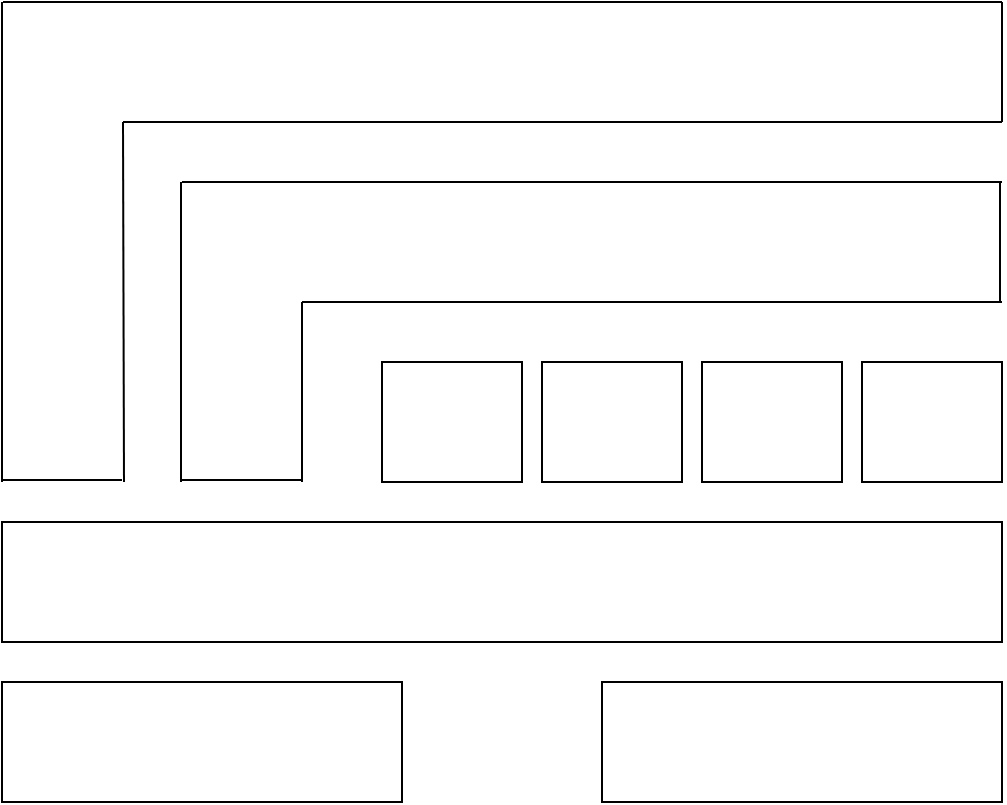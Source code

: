 <mxfile version="14.3.1" type="github"><diagram id="z9KdaniSTGUvGRFUfuk-" name="Page-1"><mxGraphModel dx="1350" dy="804" grid="1" gridSize="10" guides="1" tooltips="1" connect="1" arrows="1" fold="1" page="1" pageScale="1" pageWidth="850" pageHeight="1100" math="0" shadow="0"><root><mxCell id="0"/><mxCell id="1" parent="0"/><mxCell id="uTjSI-iE29oJg7wFXgOy-1" value="" style="rounded=0;whiteSpace=wrap;html=1;" vertex="1" parent="1"><mxGeometry x="240" y="380" width="500" height="60" as="geometry"/></mxCell><mxCell id="uTjSI-iE29oJg7wFXgOy-3" value="" style="rounded=0;whiteSpace=wrap;html=1;" vertex="1" parent="1"><mxGeometry x="240" y="460" width="200" height="60" as="geometry"/></mxCell><mxCell id="uTjSI-iE29oJg7wFXgOy-5" value="" style="rounded=0;whiteSpace=wrap;html=1;" vertex="1" parent="1"><mxGeometry x="670" y="300" width="70" height="60" as="geometry"/></mxCell><mxCell id="uTjSI-iE29oJg7wFXgOy-6" value="" style="rounded=0;whiteSpace=wrap;html=1;" vertex="1" parent="1"><mxGeometry x="430" y="300" width="70" height="60" as="geometry"/></mxCell><mxCell id="uTjSI-iE29oJg7wFXgOy-7" value="" style="rounded=0;whiteSpace=wrap;html=1;" vertex="1" parent="1"><mxGeometry x="510" y="300" width="70" height="60" as="geometry"/></mxCell><mxCell id="uTjSI-iE29oJg7wFXgOy-8" value="" style="rounded=0;whiteSpace=wrap;html=1;" vertex="1" parent="1"><mxGeometry x="590" y="300" width="70" height="60" as="geometry"/></mxCell><mxCell id="uTjSI-iE29oJg7wFXgOy-10" value="" style="rounded=0;whiteSpace=wrap;html=1;" vertex="1" parent="1"><mxGeometry x="540" y="460" width="200" height="60" as="geometry"/></mxCell><mxCell id="uTjSI-iE29oJg7wFXgOy-12" value="" style="endArrow=none;html=1;" edge="1" parent="1"><mxGeometry width="50" height="50" relative="1" as="geometry"><mxPoint x="390" y="360" as="sourcePoint"/><mxPoint x="390" y="270" as="targetPoint"/></mxGeometry></mxCell><mxCell id="uTjSI-iE29oJg7wFXgOy-14" value="" style="endArrow=none;html=1;" edge="1" parent="1"><mxGeometry width="50" height="50" relative="1" as="geometry"><mxPoint x="390" y="270" as="sourcePoint"/><mxPoint x="740" y="270" as="targetPoint"/></mxGeometry></mxCell><mxCell id="uTjSI-iE29oJg7wFXgOy-15" value="" style="endArrow=none;html=1;" edge="1" parent="1"><mxGeometry width="50" height="50" relative="1" as="geometry"><mxPoint x="739" y="210" as="sourcePoint"/><mxPoint x="739" y="270" as="targetPoint"/></mxGeometry></mxCell><mxCell id="uTjSI-iE29oJg7wFXgOy-16" value="" style="endArrow=none;html=1;" edge="1" parent="1"><mxGeometry width="50" height="50" relative="1" as="geometry"><mxPoint x="330" y="359" as="sourcePoint"/><mxPoint x="390" y="359" as="targetPoint"/></mxGeometry></mxCell><mxCell id="uTjSI-iE29oJg7wFXgOy-17" value="" style="endArrow=none;html=1;" edge="1" parent="1"><mxGeometry width="50" height="50" relative="1" as="geometry"><mxPoint x="329.5" y="360" as="sourcePoint"/><mxPoint x="329.5" y="210" as="targetPoint"/></mxGeometry></mxCell><mxCell id="uTjSI-iE29oJg7wFXgOy-18" value="" style="endArrow=none;html=1;" edge="1" parent="1"><mxGeometry width="50" height="50" relative="1" as="geometry"><mxPoint x="330" y="210" as="sourcePoint"/><mxPoint x="740" y="210" as="targetPoint"/></mxGeometry></mxCell><mxCell id="uTjSI-iE29oJg7wFXgOy-19" value="" style="endArrow=none;html=1;" edge="1" parent="1"><mxGeometry width="50" height="50" relative="1" as="geometry"><mxPoint x="301" y="360" as="sourcePoint"/><mxPoint x="300.5" y="180" as="targetPoint"/></mxGeometry></mxCell><mxCell id="uTjSI-iE29oJg7wFXgOy-20" value="" style="endArrow=none;html=1;" edge="1" parent="1"><mxGeometry width="50" height="50" relative="1" as="geometry"><mxPoint x="300.5" y="180" as="sourcePoint"/><mxPoint x="740" y="180" as="targetPoint"/></mxGeometry></mxCell><mxCell id="uTjSI-iE29oJg7wFXgOy-21" value="" style="endArrow=none;html=1;" edge="1" parent="1"><mxGeometry width="50" height="50" relative="1" as="geometry"><mxPoint x="240" y="360" as="sourcePoint"/><mxPoint x="240" y="120" as="targetPoint"/></mxGeometry></mxCell><mxCell id="uTjSI-iE29oJg7wFXgOy-22" value="" style="endArrow=none;html=1;" edge="1" parent="1"><mxGeometry width="50" height="50" relative="1" as="geometry"><mxPoint x="240.5" y="120" as="sourcePoint"/><mxPoint x="740" y="120" as="targetPoint"/></mxGeometry></mxCell><mxCell id="uTjSI-iE29oJg7wFXgOy-23" value="" style="endArrow=none;html=1;" edge="1" parent="1"><mxGeometry width="50" height="50" relative="1" as="geometry"><mxPoint x="240" y="359" as="sourcePoint"/><mxPoint x="300" y="359" as="targetPoint"/></mxGeometry></mxCell><mxCell id="uTjSI-iE29oJg7wFXgOy-24" value="" style="endArrow=none;html=1;" edge="1" parent="1"><mxGeometry width="50" height="50" relative="1" as="geometry"><mxPoint x="740" y="120" as="sourcePoint"/><mxPoint x="740" y="180" as="targetPoint"/></mxGeometry></mxCell></root></mxGraphModel></diagram></mxfile>